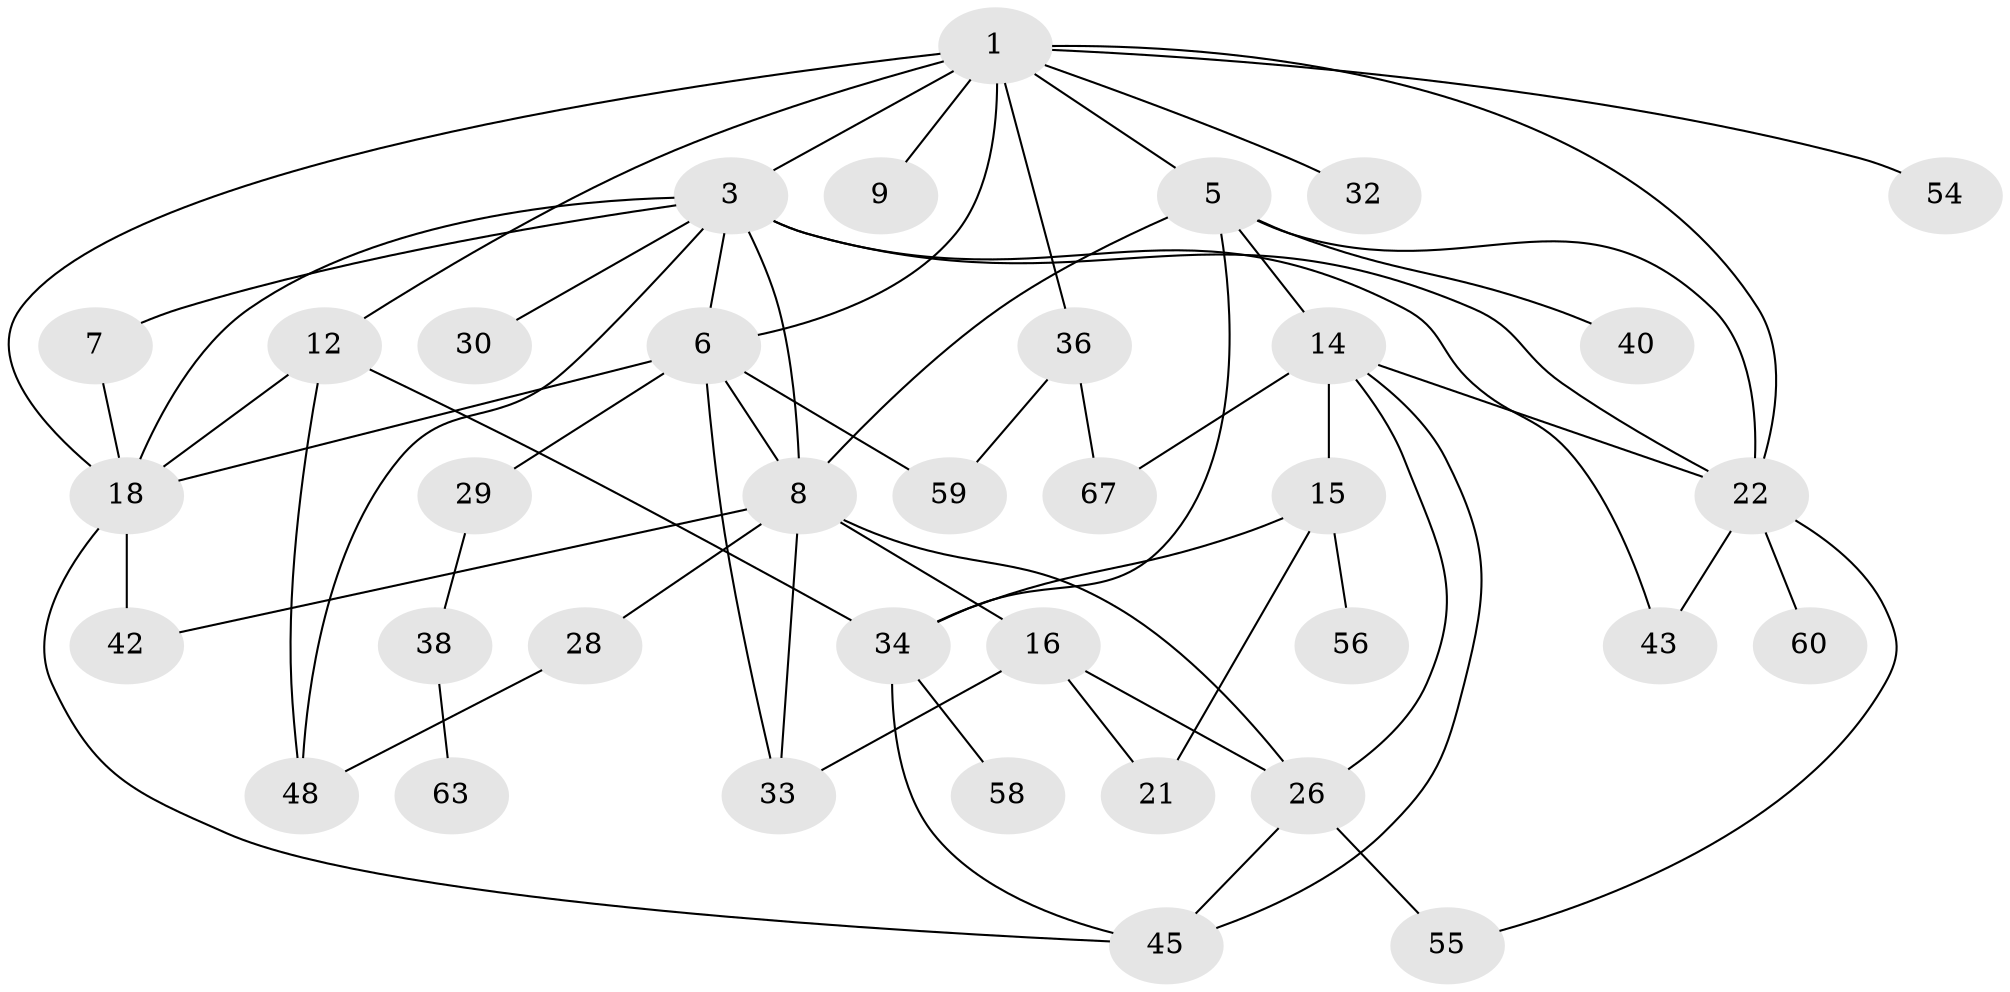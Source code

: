 // original degree distribution, {6: 0.05555555555555555, 4: 0.125, 10: 0.013888888888888888, 1: 0.2222222222222222, 7: 0.027777777777777776, 2: 0.2777777777777778, 5: 0.09722222222222222, 3: 0.18055555555555555}
// Generated by graph-tools (version 1.1) at 2025/13/03/09/25 04:13:39]
// undirected, 36 vertices, 62 edges
graph export_dot {
graph [start="1"]
  node [color=gray90,style=filled];
  1 [super="+10+2"];
  3 [super="+4+57+41+11+37"];
  5 [super="+31+13+68"];
  6 [super="+39"];
  7;
  8 [super="+27+24"];
  9;
  12;
  14 [super="+23"];
  15;
  16;
  18;
  21;
  22 [super="+51+64"];
  26 [super="+49+61"];
  28;
  29;
  30;
  32 [super="+46"];
  33 [super="+62"];
  34 [super="+53"];
  36;
  38;
  40;
  42 [super="+66"];
  43;
  45;
  48 [super="+52+50"];
  54;
  55;
  56;
  58;
  59;
  60;
  63;
  67 [super="+72"];
  1 -- 3 [weight=2];
  1 -- 12;
  1 -- 54;
  1 -- 32;
  1 -- 36;
  1 -- 6;
  1 -- 22;
  1 -- 18;
  1 -- 5;
  1 -- 9;
  3 -- 6;
  3 -- 7;
  3 -- 18;
  3 -- 30;
  3 -- 22;
  3 -- 8 [weight=2];
  3 -- 48;
  3 -- 43;
  5 -- 22;
  5 -- 40;
  5 -- 34;
  5 -- 8;
  5 -- 14;
  6 -- 8;
  6 -- 29;
  6 -- 59;
  6 -- 33;
  6 -- 18;
  7 -- 18;
  8 -- 16;
  8 -- 33;
  8 -- 28 [weight=4];
  8 -- 42;
  8 -- 26;
  12 -- 34 [weight=2];
  12 -- 48;
  12 -- 18;
  14 -- 15 [weight=2];
  14 -- 67;
  14 -- 22;
  14 -- 26;
  14 -- 45;
  15 -- 21;
  15 -- 56;
  15 -- 34;
  16 -- 21;
  16 -- 33;
  16 -- 26;
  18 -- 42;
  18 -- 45;
  22 -- 60;
  22 -- 43;
  22 -- 55;
  26 -- 45;
  26 -- 55;
  28 -- 48;
  29 -- 38;
  34 -- 58;
  34 -- 45;
  36 -- 59;
  36 -- 67;
  38 -- 63;
}
